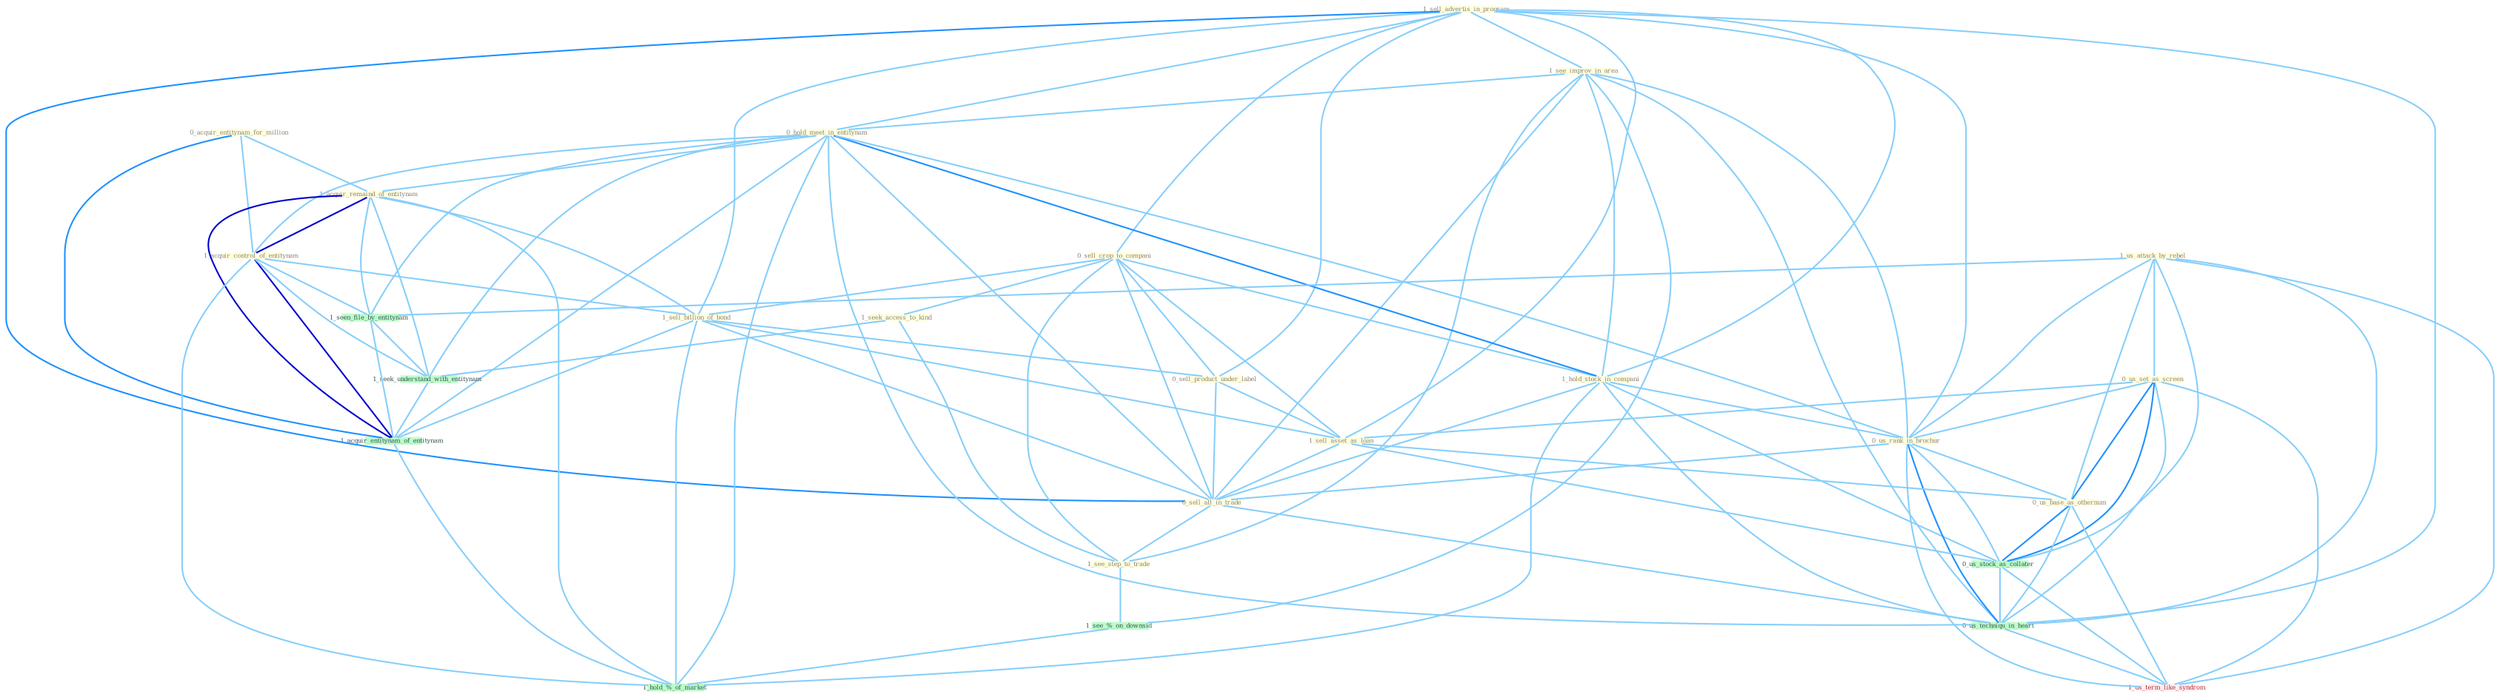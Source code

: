 Graph G{ 
    node
    [shape=polygon,style=filled,width=.5,height=.06,color="#BDFCC9",fixedsize=true,fontsize=4,
    fontcolor="#2f4f4f"];
    {node
    [color="#ffffe0", fontcolor="#8b7d6b"] "0_acquir_entitynam_for_million " "1_sell_advertis_in_program " "1_see_improv_in_area " "0_sell_crop_to_compani " "0_hold_meet_in_entitynam " "1_us_attack_by_rebel " "0_us_set_as_screen " "1_acquir_remaind_of_entitynam " "1_hold_stock_in_compani " "1_acquir_control_of_entitynam " "1_sell_billion_of_bond " "0_us_rank_in_brochur " "0_sell_product_under_label " "1_sell_asset_as_loan " "0_us_base_as_othernum " "0_sell_all_in_trade " "1_seek_access_to_kind " "1_see_step_to_trade "}
{node [color="#fff0f5", fontcolor="#b22222"] "1_us_term_like_syndrom "}
edge [color="#B0E2FF"];

	"0_acquir_entitynam_for_million " -- "1_acquir_remaind_of_entitynam " [w="1", color="#87cefa" ];
	"0_acquir_entitynam_for_million " -- "1_acquir_control_of_entitynam " [w="1", color="#87cefa" ];
	"0_acquir_entitynam_for_million " -- "1_acquir_entitynam_of_entitynam " [w="2", color="#1e90ff" , len=0.8];
	"1_sell_advertis_in_program " -- "1_see_improv_in_area " [w="1", color="#87cefa" ];
	"1_sell_advertis_in_program " -- "0_sell_crop_to_compani " [w="1", color="#87cefa" ];
	"1_sell_advertis_in_program " -- "0_hold_meet_in_entitynam " [w="1", color="#87cefa" ];
	"1_sell_advertis_in_program " -- "1_hold_stock_in_compani " [w="1", color="#87cefa" ];
	"1_sell_advertis_in_program " -- "1_sell_billion_of_bond " [w="1", color="#87cefa" ];
	"1_sell_advertis_in_program " -- "0_us_rank_in_brochur " [w="1", color="#87cefa" ];
	"1_sell_advertis_in_program " -- "0_sell_product_under_label " [w="1", color="#87cefa" ];
	"1_sell_advertis_in_program " -- "1_sell_asset_as_loan " [w="1", color="#87cefa" ];
	"1_sell_advertis_in_program " -- "0_sell_all_in_trade " [w="2", color="#1e90ff" , len=0.8];
	"1_sell_advertis_in_program " -- "0_us_techniqu_in_heart " [w="1", color="#87cefa" ];
	"1_see_improv_in_area " -- "0_hold_meet_in_entitynam " [w="1", color="#87cefa" ];
	"1_see_improv_in_area " -- "1_hold_stock_in_compani " [w="1", color="#87cefa" ];
	"1_see_improv_in_area " -- "0_us_rank_in_brochur " [w="1", color="#87cefa" ];
	"1_see_improv_in_area " -- "0_sell_all_in_trade " [w="1", color="#87cefa" ];
	"1_see_improv_in_area " -- "1_see_step_to_trade " [w="1", color="#87cefa" ];
	"1_see_improv_in_area " -- "0_us_techniqu_in_heart " [w="1", color="#87cefa" ];
	"1_see_improv_in_area " -- "1_see_%_on_downsid " [w="1", color="#87cefa" ];
	"0_sell_crop_to_compani " -- "1_hold_stock_in_compani " [w="1", color="#87cefa" ];
	"0_sell_crop_to_compani " -- "1_sell_billion_of_bond " [w="1", color="#87cefa" ];
	"0_sell_crop_to_compani " -- "0_sell_product_under_label " [w="1", color="#87cefa" ];
	"0_sell_crop_to_compani " -- "1_sell_asset_as_loan " [w="1", color="#87cefa" ];
	"0_sell_crop_to_compani " -- "0_sell_all_in_trade " [w="1", color="#87cefa" ];
	"0_sell_crop_to_compani " -- "1_seek_access_to_kind " [w="1", color="#87cefa" ];
	"0_sell_crop_to_compani " -- "1_see_step_to_trade " [w="1", color="#87cefa" ];
	"0_hold_meet_in_entitynam " -- "1_acquir_remaind_of_entitynam " [w="1", color="#87cefa" ];
	"0_hold_meet_in_entitynam " -- "1_hold_stock_in_compani " [w="2", color="#1e90ff" , len=0.8];
	"0_hold_meet_in_entitynam " -- "1_acquir_control_of_entitynam " [w="1", color="#87cefa" ];
	"0_hold_meet_in_entitynam " -- "0_us_rank_in_brochur " [w="1", color="#87cefa" ];
	"0_hold_meet_in_entitynam " -- "0_sell_all_in_trade " [w="1", color="#87cefa" ];
	"0_hold_meet_in_entitynam " -- "1_seen_file_by_entitynam " [w="1", color="#87cefa" ];
	"0_hold_meet_in_entitynam " -- "1_seek_understand_with_entitynam " [w="1", color="#87cefa" ];
	"0_hold_meet_in_entitynam " -- "1_acquir_entitynam_of_entitynam " [w="1", color="#87cefa" ];
	"0_hold_meet_in_entitynam " -- "0_us_techniqu_in_heart " [w="1", color="#87cefa" ];
	"0_hold_meet_in_entitynam " -- "1_hold_%_of_market " [w="1", color="#87cefa" ];
	"1_us_attack_by_rebel " -- "0_us_set_as_screen " [w="1", color="#87cefa" ];
	"1_us_attack_by_rebel " -- "0_us_rank_in_brochur " [w="1", color="#87cefa" ];
	"1_us_attack_by_rebel " -- "0_us_base_as_othernum " [w="1", color="#87cefa" ];
	"1_us_attack_by_rebel " -- "1_seen_file_by_entitynam " [w="1", color="#87cefa" ];
	"1_us_attack_by_rebel " -- "0_us_stock_as_collater " [w="1", color="#87cefa" ];
	"1_us_attack_by_rebel " -- "0_us_techniqu_in_heart " [w="1", color="#87cefa" ];
	"1_us_attack_by_rebel " -- "1_us_term_like_syndrom " [w="1", color="#87cefa" ];
	"0_us_set_as_screen " -- "0_us_rank_in_brochur " [w="1", color="#87cefa" ];
	"0_us_set_as_screen " -- "1_sell_asset_as_loan " [w="1", color="#87cefa" ];
	"0_us_set_as_screen " -- "0_us_base_as_othernum " [w="2", color="#1e90ff" , len=0.8];
	"0_us_set_as_screen " -- "0_us_stock_as_collater " [w="2", color="#1e90ff" , len=0.8];
	"0_us_set_as_screen " -- "0_us_techniqu_in_heart " [w="1", color="#87cefa" ];
	"0_us_set_as_screen " -- "1_us_term_like_syndrom " [w="1", color="#87cefa" ];
	"1_acquir_remaind_of_entitynam " -- "1_acquir_control_of_entitynam " [w="3", color="#0000cd" , len=0.6];
	"1_acquir_remaind_of_entitynam " -- "1_sell_billion_of_bond " [w="1", color="#87cefa" ];
	"1_acquir_remaind_of_entitynam " -- "1_seen_file_by_entitynam " [w="1", color="#87cefa" ];
	"1_acquir_remaind_of_entitynam " -- "1_seek_understand_with_entitynam " [w="1", color="#87cefa" ];
	"1_acquir_remaind_of_entitynam " -- "1_acquir_entitynam_of_entitynam " [w="3", color="#0000cd" , len=0.6];
	"1_acquir_remaind_of_entitynam " -- "1_hold_%_of_market " [w="1", color="#87cefa" ];
	"1_hold_stock_in_compani " -- "0_us_rank_in_brochur " [w="1", color="#87cefa" ];
	"1_hold_stock_in_compani " -- "0_sell_all_in_trade " [w="1", color="#87cefa" ];
	"1_hold_stock_in_compani " -- "0_us_stock_as_collater " [w="1", color="#87cefa" ];
	"1_hold_stock_in_compani " -- "0_us_techniqu_in_heart " [w="1", color="#87cefa" ];
	"1_hold_stock_in_compani " -- "1_hold_%_of_market " [w="1", color="#87cefa" ];
	"1_acquir_control_of_entitynam " -- "1_sell_billion_of_bond " [w="1", color="#87cefa" ];
	"1_acquir_control_of_entitynam " -- "1_seen_file_by_entitynam " [w="1", color="#87cefa" ];
	"1_acquir_control_of_entitynam " -- "1_seek_understand_with_entitynam " [w="1", color="#87cefa" ];
	"1_acquir_control_of_entitynam " -- "1_acquir_entitynam_of_entitynam " [w="3", color="#0000cd" , len=0.6];
	"1_acquir_control_of_entitynam " -- "1_hold_%_of_market " [w="1", color="#87cefa" ];
	"1_sell_billion_of_bond " -- "0_sell_product_under_label " [w="1", color="#87cefa" ];
	"1_sell_billion_of_bond " -- "1_sell_asset_as_loan " [w="1", color="#87cefa" ];
	"1_sell_billion_of_bond " -- "0_sell_all_in_trade " [w="1", color="#87cefa" ];
	"1_sell_billion_of_bond " -- "1_acquir_entitynam_of_entitynam " [w="1", color="#87cefa" ];
	"1_sell_billion_of_bond " -- "1_hold_%_of_market " [w="1", color="#87cefa" ];
	"0_us_rank_in_brochur " -- "0_us_base_as_othernum " [w="1", color="#87cefa" ];
	"0_us_rank_in_brochur " -- "0_sell_all_in_trade " [w="1", color="#87cefa" ];
	"0_us_rank_in_brochur " -- "0_us_stock_as_collater " [w="1", color="#87cefa" ];
	"0_us_rank_in_brochur " -- "0_us_techniqu_in_heart " [w="2", color="#1e90ff" , len=0.8];
	"0_us_rank_in_brochur " -- "1_us_term_like_syndrom " [w="1", color="#87cefa" ];
	"0_sell_product_under_label " -- "1_sell_asset_as_loan " [w="1", color="#87cefa" ];
	"0_sell_product_under_label " -- "0_sell_all_in_trade " [w="1", color="#87cefa" ];
	"1_sell_asset_as_loan " -- "0_us_base_as_othernum " [w="1", color="#87cefa" ];
	"1_sell_asset_as_loan " -- "0_sell_all_in_trade " [w="1", color="#87cefa" ];
	"1_sell_asset_as_loan " -- "0_us_stock_as_collater " [w="1", color="#87cefa" ];
	"0_us_base_as_othernum " -- "0_us_stock_as_collater " [w="2", color="#1e90ff" , len=0.8];
	"0_us_base_as_othernum " -- "0_us_techniqu_in_heart " [w="1", color="#87cefa" ];
	"0_us_base_as_othernum " -- "1_us_term_like_syndrom " [w="1", color="#87cefa" ];
	"0_sell_all_in_trade " -- "1_see_step_to_trade " [w="1", color="#87cefa" ];
	"0_sell_all_in_trade " -- "0_us_techniqu_in_heart " [w="1", color="#87cefa" ];
	"1_seek_access_to_kind " -- "1_see_step_to_trade " [w="1", color="#87cefa" ];
	"1_seek_access_to_kind " -- "1_seek_understand_with_entitynam " [w="1", color="#87cefa" ];
	"1_see_step_to_trade " -- "1_see_%_on_downsid " [w="1", color="#87cefa" ];
	"1_seen_file_by_entitynam " -- "1_seek_understand_with_entitynam " [w="1", color="#87cefa" ];
	"1_seen_file_by_entitynam " -- "1_acquir_entitynam_of_entitynam " [w="1", color="#87cefa" ];
	"0_us_stock_as_collater " -- "0_us_techniqu_in_heart " [w="1", color="#87cefa" ];
	"0_us_stock_as_collater " -- "1_us_term_like_syndrom " [w="1", color="#87cefa" ];
	"1_seek_understand_with_entitynam " -- "1_acquir_entitynam_of_entitynam " [w="1", color="#87cefa" ];
	"1_acquir_entitynam_of_entitynam " -- "1_hold_%_of_market " [w="1", color="#87cefa" ];
	"0_us_techniqu_in_heart " -- "1_us_term_like_syndrom " [w="1", color="#87cefa" ];
	"1_see_%_on_downsid " -- "1_hold_%_of_market " [w="1", color="#87cefa" ];
}